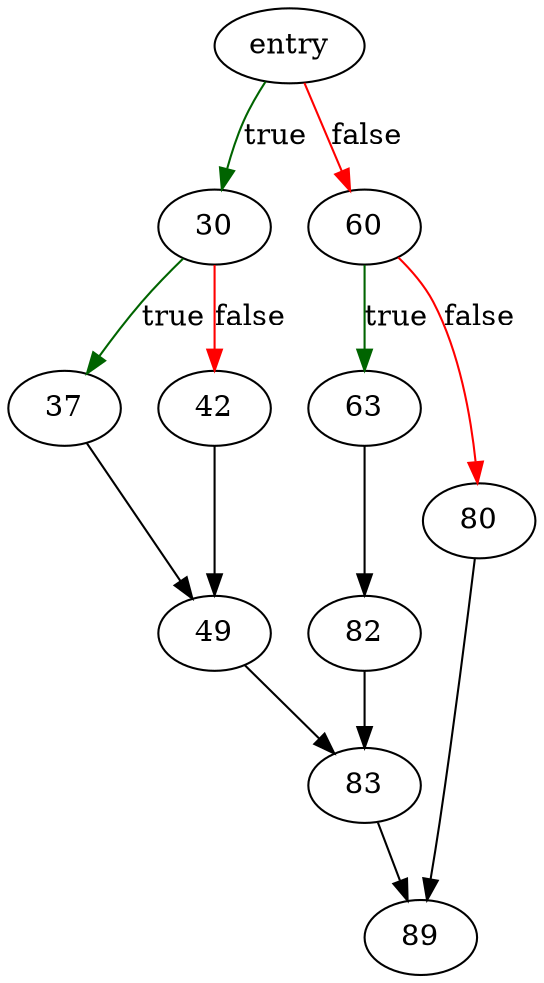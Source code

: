 digraph "decodeFlags" {
	// Node definitions.
	2 [label=entry];
	30;
	37;
	42;
	49;
	60;
	63;
	80;
	82;
	83;
	89;

	// Edge definitions.
	2 -> 30 [
		color=darkgreen
		label=true
	];
	2 -> 60 [
		color=red
		label=false
	];
	30 -> 37 [
		color=darkgreen
		label=true
	];
	30 -> 42 [
		color=red
		label=false
	];
	37 -> 49;
	42 -> 49;
	49 -> 83;
	60 -> 63 [
		color=darkgreen
		label=true
	];
	60 -> 80 [
		color=red
		label=false
	];
	63 -> 82;
	80 -> 89;
	82 -> 83;
	83 -> 89;
}
